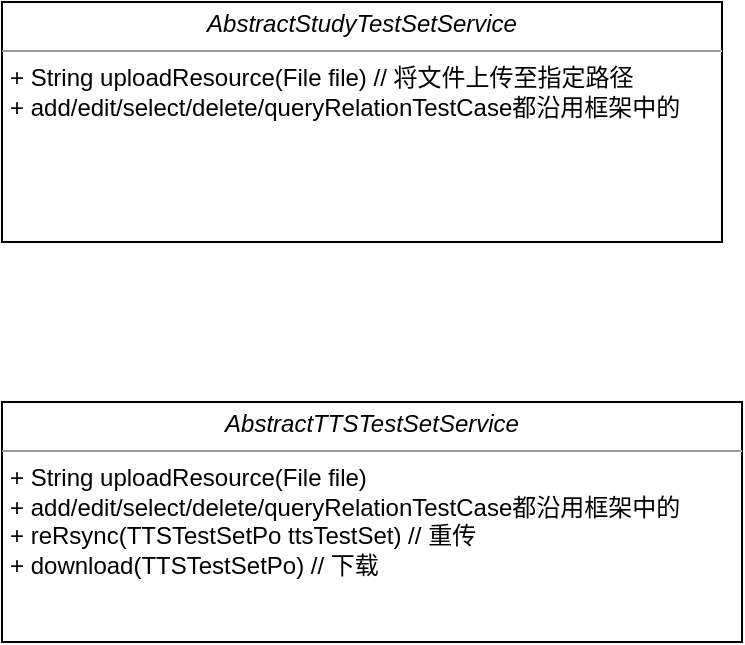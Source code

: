 <mxfile version="14.6.12" type="github"><diagram id="rz79XNOlAeEuzi4PFBfL" name="Page-1"><mxGraphModel dx="1097" dy="621" grid="1" gridSize="10" guides="1" tooltips="1" connect="1" arrows="1" fold="1" page="1" pageScale="1" pageWidth="2339" pageHeight="3300" math="0" shadow="0"><root><mxCell id="0"/><mxCell id="1" parent="0"/><mxCell id="YFC8rUcDoEyjUKfM9Ehp-5" value="&lt;p style=&quot;margin: 0px ; margin-top: 4px ; text-align: center&quot;&gt;&lt;i&gt;AbstractStudyTestSet&lt;/i&gt;&lt;i&gt;Service&lt;/i&gt;&lt;/p&gt;&lt;hr size=&quot;1&quot;&gt;&lt;p style=&quot;margin: 0px ; margin-left: 4px&quot;&gt;+ String uploadResource(File file) // 将文件上传至指定路径&lt;/p&gt;&lt;p style=&quot;margin: 0px ; margin-left: 4px&quot;&gt;+ add/edit/select/delete/queryRelationTestCase都沿用框架中的&lt;/p&gt;" style="verticalAlign=top;align=left;overflow=fill;fontSize=12;fontFamily=Helvetica;html=1;" vertex="1" parent="1"><mxGeometry x="160" y="110" width="360" height="120" as="geometry"/></mxCell><mxCell id="YFC8rUcDoEyjUKfM9Ehp-6" value="&lt;p style=&quot;margin: 0px ; margin-top: 4px ; text-align: center&quot;&gt;&lt;i&gt;AbstractTTSTestSet&lt;/i&gt;&lt;i&gt;Service&lt;/i&gt;&lt;/p&gt;&lt;hr size=&quot;1&quot;&gt;&lt;p style=&quot;margin: 0px ; margin-left: 4px&quot;&gt;+ String uploadResource(File file)&lt;/p&gt;&lt;p style=&quot;margin: 0px ; margin-left: 4px&quot;&gt;+ add/edit/select/delete/queryRelationTestCase都沿用框架中的&lt;br&gt;&lt;/p&gt;&lt;p style=&quot;margin: 0px ; margin-left: 4px&quot;&gt;+ reRsync(TTSTestSetPo ttsTestSet) // 重传&lt;/p&gt;&lt;p style=&quot;margin: 0px ; margin-left: 4px&quot;&gt;+ download(TTSTestSetPo) // 下载&lt;/p&gt;" style="verticalAlign=top;align=left;overflow=fill;fontSize=12;fontFamily=Helvetica;html=1;" vertex="1" parent="1"><mxGeometry x="160" y="310" width="370" height="120" as="geometry"/></mxCell></root></mxGraphModel></diagram></mxfile>